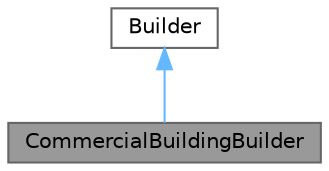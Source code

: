 digraph "CommercialBuildingBuilder"
{
 // LATEX_PDF_SIZE
  bgcolor="transparent";
  edge [fontname=Helvetica,fontsize=10,labelfontname=Helvetica,labelfontsize=10];
  node [fontname=Helvetica,fontsize=10,shape=box,height=0.2,width=0.4];
  Node1 [id="Node000001",label="CommercialBuildingBuilder",height=0.2,width=0.4,color="gray40", fillcolor="grey60", style="filled", fontcolor="black",tooltip="Builder class for constructing CommercialBuilding objects."];
  Node2 -> Node1 [id="edge1_Node000001_Node000002",dir="back",color="steelblue1",style="solid",tooltip=" "];
  Node2 [id="Node000002",label="Builder",height=0.2,width=0.4,color="gray40", fillcolor="white", style="filled",URL="$classBuilder.html",tooltip="Base class for all builders."];
}
